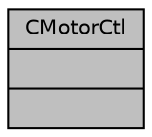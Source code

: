 digraph "CMotorCtl"
{
 // INTERACTIVE_SVG=YES
 // LATEX_PDF_SIZE
  bgcolor="transparent";
  edge [fontname="Helvetica",fontsize="10",labelfontname="Helvetica",labelfontsize="10"];
  node [fontname="Helvetica",fontsize="10",shape=record];
  Node1 [label="{CMotorCtl\n||}",height=0.2,width=0.4,color="black", fillcolor="grey75", style="filled", fontcolor="black",tooltip="Motor Contol Unit Class."];
}
